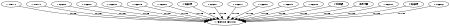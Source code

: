 digraph G {
size="3,3";
node [fontsize=7, fontname="Helvetica"];
edge [fontsize=7, fontname="Helvetica"];
node0 [label="Myiarchus tyrannulus", width=0.27433100247,height=0.27433100247];
node1 [label="AY115170", width=0.27433100247,height=0.27433100247];
node2 [label="AY115171", width=0.27433100247,height=0.27433100247];
node3 [label="AY266210", width=0.27433100247,height=0.27433100247];
node4 [label="AY266218", width=0.27433100247,height=0.27433100247];
node5 [label="AY266215", width=0.27433100247,height=0.27433100247];
node6 [label="AY266213", width=0.27433100247,height=0.27433100247];
node7 [label="AY266221", width=0.27433100247,height=0.27433100247];
node8 [label="AY266209", width=0.27433100247,height=0.27433100247];
node9 [label="AY266217", width=0.27433100247,height=0.27433100247];
node10 [label="AY266214", width=0.27433100247,height=0.27433100247];
node11 [label="AY266212", width=0.27433100247,height=0.27433100247];
node12 [label="AY266220", width=0.27433100247,height=0.27433100247];
node13 [label="AY266208", width=0.27433100247,height=0.27433100247];
node14 [label="AY115169", width=0.27433100247,height=0.27433100247];
node15 [label="AF497958", width=0.27433100247,height=0.27433100247];
node16 [label="AY266211", width=0.27433100247,height=0.27433100247];
node17 [label="AY266219", width=0.27433100247,height=0.27433100247];
node18 [label="AY266216", width=0.27433100247,height=0.27433100247];
node1 -> node0 [label="source"];
node2 -> node0 [label="source"];
node3 -> node0 [label="source"];
node4 -> node0 [label="source"];
node5 -> node0 [label="source"];
node6 -> node0 [label="source"];
node7 -> node0 [label="source"];
node8 -> node0 [label="source"];
node9 -> node0 [label="source"];
node10 -> node0 [label="source"];
node11 -> node0 [label="source"];
node12 -> node0 [label="source"];
node13 -> node0 [label="source"];
node14 -> node0 [label="source"];
node15 -> node0 [label="source"];
node16 -> node0 [label="source"];
node17 -> node0 [label="source"];
node18 -> node0 [label="source"];
}

